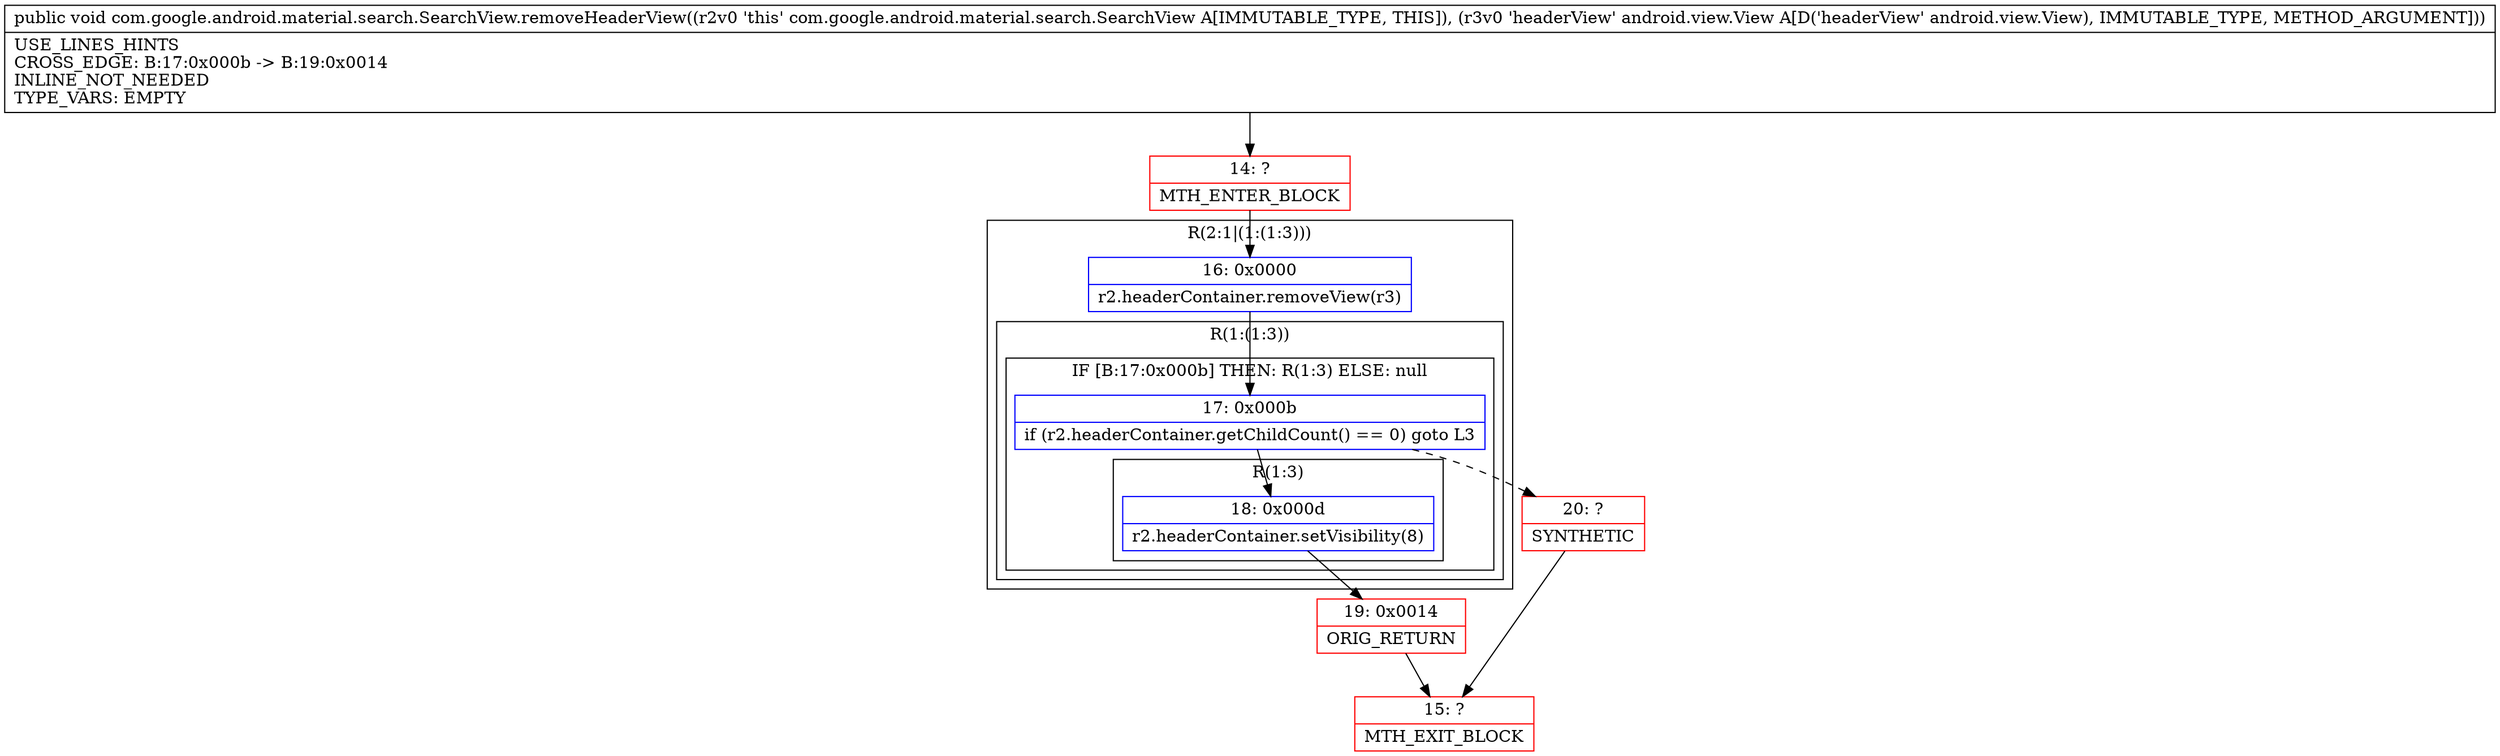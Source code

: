 digraph "CFG forcom.google.android.material.search.SearchView.removeHeaderView(Landroid\/view\/View;)V" {
subgraph cluster_Region_1351385502 {
label = "R(2:1|(1:(1:3)))";
node [shape=record,color=blue];
Node_16 [shape=record,label="{16\:\ 0x0000|r2.headerContainer.removeView(r3)\l}"];
subgraph cluster_Region_1164892220 {
label = "R(1:(1:3))";
node [shape=record,color=blue];
subgraph cluster_IfRegion_541809289 {
label = "IF [B:17:0x000b] THEN: R(1:3) ELSE: null";
node [shape=record,color=blue];
Node_17 [shape=record,label="{17\:\ 0x000b|if (r2.headerContainer.getChildCount() == 0) goto L3\l}"];
subgraph cluster_Region_236961844 {
label = "R(1:3)";
node [shape=record,color=blue];
Node_18 [shape=record,label="{18\:\ 0x000d|r2.headerContainer.setVisibility(8)\l}"];
}
}
}
}
Node_14 [shape=record,color=red,label="{14\:\ ?|MTH_ENTER_BLOCK\l}"];
Node_19 [shape=record,color=red,label="{19\:\ 0x0014|ORIG_RETURN\l}"];
Node_15 [shape=record,color=red,label="{15\:\ ?|MTH_EXIT_BLOCK\l}"];
Node_20 [shape=record,color=red,label="{20\:\ ?|SYNTHETIC\l}"];
MethodNode[shape=record,label="{public void com.google.android.material.search.SearchView.removeHeaderView((r2v0 'this' com.google.android.material.search.SearchView A[IMMUTABLE_TYPE, THIS]), (r3v0 'headerView' android.view.View A[D('headerView' android.view.View), IMMUTABLE_TYPE, METHOD_ARGUMENT]))  | USE_LINES_HINTS\lCROSS_EDGE: B:17:0x000b \-\> B:19:0x0014\lINLINE_NOT_NEEDED\lTYPE_VARS: EMPTY\l}"];
MethodNode -> Node_14;Node_16 -> Node_17;
Node_17 -> Node_18;
Node_17 -> Node_20[style=dashed];
Node_18 -> Node_19;
Node_14 -> Node_16;
Node_19 -> Node_15;
Node_20 -> Node_15;
}

